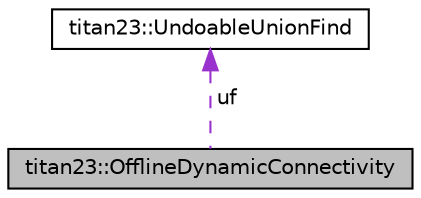 digraph "titan23::OfflineDynamicConnectivity"
{
 // LATEX_PDF_SIZE
  edge [fontname="Helvetica",fontsize="10",labelfontname="Helvetica",labelfontsize="10"];
  node [fontname="Helvetica",fontsize="10",shape=record];
  Node1 [label="titan23::OfflineDynamicConnectivity",height=0.2,width=0.4,color="black", fillcolor="grey75", style="filled", fontcolor="black",tooltip=" "];
  Node2 -> Node1 [dir="back",color="darkorchid3",fontsize="10",style="dashed",label=" uf" ,fontname="Helvetica"];
  Node2 [label="titan23::UndoableUnionFind",height=0.2,width=0.4,color="black", fillcolor="white", style="filled",URL="$classtitan23_1_1UndoableUnionFind.html",tooltip=" "];
}
